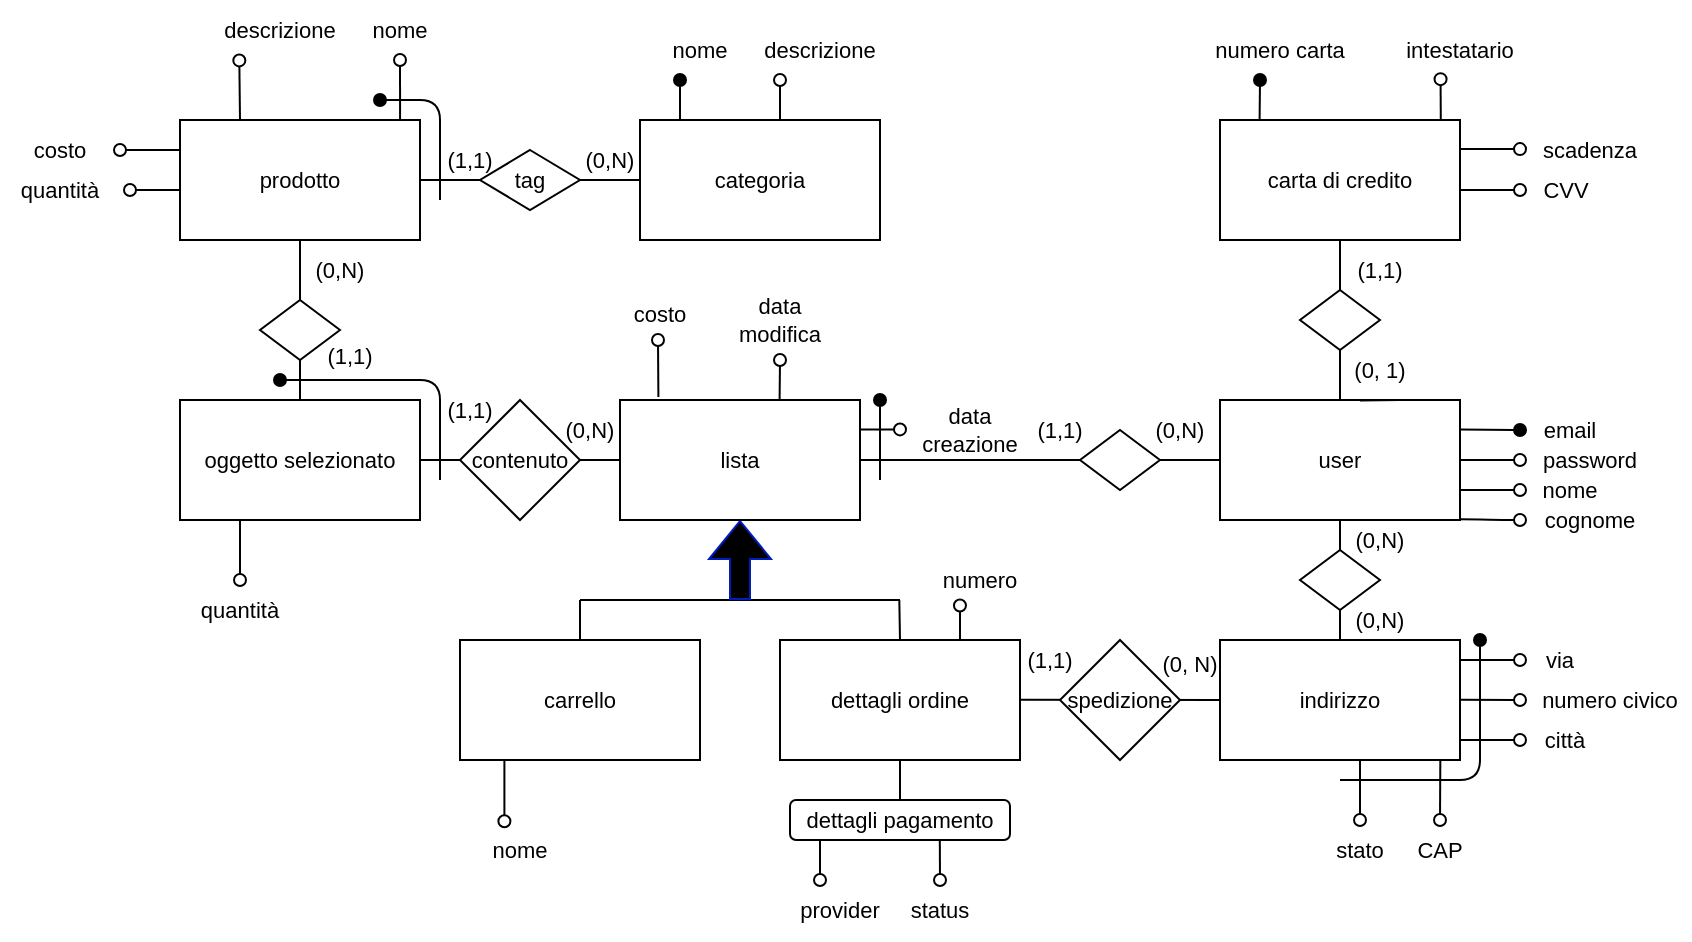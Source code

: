<mxfile version="21.6.8" type="device">
  <diagram name="Page-1" id="zQsiYJT7AfYwqJ-RAqQW">
    <mxGraphModel dx="1488" dy="774" grid="1" gridSize="10" guides="1" tooltips="1" connect="1" arrows="1" fold="1" page="1" pageScale="1" pageWidth="850" pageHeight="1100" math="0" shadow="0">
      <root>
        <mxCell id="0" />
        <mxCell id="1" parent="0" />
        <mxCell id="P7TTwvXeHNKkOv4dfcsk-147" value="" style="edgeStyle=none;orthogonalLoop=1;jettySize=auto;html=1;rounded=1;labelBackgroundColor=default;strokeColor=#000000;fontFamily=Helvetica;fontSize=11;fontColor=default;endArrow=none;endFill=0;fillColor=none;gradientColor=default;shape=connector;entryX=0.5;entryY=0;entryDx=0;entryDy=0;" edge="1" parent="1" target="P7TTwvXeHNKkOv4dfcsk-133">
          <mxGeometry width="80" relative="1" as="geometry">
            <mxPoint x="800" y="400" as="sourcePoint" />
            <mxPoint x="880" y="400" as="targetPoint" />
            <Array as="points" />
          </mxGeometry>
        </mxCell>
        <mxCell id="P7TTwvXeHNKkOv4dfcsk-24" value="categoria" style="whiteSpace=wrap;html=1;fontFamily=Helvetica;fontSize=11;fontColor=default;" vertex="1" parent="1">
          <mxGeometry x="450" y="200" width="120" height="60" as="geometry" />
        </mxCell>
        <mxCell id="P7TTwvXeHNKkOv4dfcsk-25" value="prodotto" style="whiteSpace=wrap;html=1;fontFamily=Helvetica;fontSize=11;fontColor=default;" vertex="1" parent="1">
          <mxGeometry x="220" y="200" width="120" height="60" as="geometry" />
        </mxCell>
        <mxCell id="P7TTwvXeHNKkOv4dfcsk-26" value="dettagli ordine" style="whiteSpace=wrap;html=1;fontFamily=Helvetica;fontSize=11;fontColor=default;" vertex="1" parent="1">
          <mxGeometry x="520" y="460" width="120" height="60" as="geometry" />
        </mxCell>
        <mxCell id="P7TTwvXeHNKkOv4dfcsk-27" value="oggetto selezionato" style="whiteSpace=wrap;html=1;fontFamily=Helvetica;fontSize=11;fontColor=default;" vertex="1" parent="1">
          <mxGeometry x="220" y="340" width="120" height="60" as="geometry" />
        </mxCell>
        <mxCell id="P7TTwvXeHNKkOv4dfcsk-29" value="carrello" style="whiteSpace=wrap;html=1;fontFamily=Helvetica;fontSize=11;fontColor=default;" vertex="1" parent="1">
          <mxGeometry x="360" y="460" width="120" height="60" as="geometry" />
        </mxCell>
        <mxCell id="P7TTwvXeHNKkOv4dfcsk-30" value="" style="edgeStyle=none;orthogonalLoop=1;jettySize=auto;html=1;rounded=0;labelBackgroundColor=default;strokeColor=default;fontFamily=Helvetica;fontSize=11;fontColor=default;endArrow=none;endFill=0;shape=connector;exitX=0.5;exitY=0;exitDx=0;exitDy=0;" edge="1" parent="1" source="P7TTwvXeHNKkOv4dfcsk-29">
          <mxGeometry width="80" relative="1" as="geometry">
            <mxPoint x="410" y="460" as="sourcePoint" />
            <mxPoint x="420" y="440" as="targetPoint" />
            <Array as="points" />
          </mxGeometry>
        </mxCell>
        <mxCell id="P7TTwvXeHNKkOv4dfcsk-31" value="" style="edgeStyle=none;orthogonalLoop=1;jettySize=auto;html=1;rounded=0;labelBackgroundColor=default;strokeColor=default;fontFamily=Helvetica;fontSize=11;fontColor=default;endArrow=none;endFill=0;shape=connector;exitX=0.5;exitY=0;exitDx=0;exitDy=0;" edge="1" parent="1" source="P7TTwvXeHNKkOv4dfcsk-26">
          <mxGeometry width="80" relative="1" as="geometry">
            <mxPoint x="610" y="440" as="sourcePoint" />
            <mxPoint x="579.66" y="440" as="targetPoint" />
            <Array as="points" />
          </mxGeometry>
        </mxCell>
        <mxCell id="P7TTwvXeHNKkOv4dfcsk-32" value="" style="edgeStyle=none;orthogonalLoop=1;jettySize=auto;html=1;rounded=0;labelBackgroundColor=default;strokeColor=default;fontFamily=Helvetica;fontSize=11;fontColor=default;endArrow=none;endFill=0;shape=connector;" edge="1" parent="1">
          <mxGeometry width="80" relative="1" as="geometry">
            <mxPoint x="420" y="440" as="sourcePoint" />
            <mxPoint x="580" y="440" as="targetPoint" />
            <Array as="points" />
          </mxGeometry>
        </mxCell>
        <mxCell id="P7TTwvXeHNKkOv4dfcsk-33" value="" style="shape=flexArrow;endArrow=classic;html=1;rounded=0;labelBackgroundColor=default;fontFamily=Helvetica;fontSize=11;fontColor=default;fillColor=#000000;strokeColor=#001DBC;gradientColor=default;entryX=0.5;entryY=1;entryDx=0;entryDy=0;" edge="1" parent="1" target="P7TTwvXeHNKkOv4dfcsk-34">
          <mxGeometry width="50" height="50" relative="1" as="geometry">
            <mxPoint x="500" y="440" as="sourcePoint" />
            <mxPoint x="500" y="420" as="targetPoint" />
          </mxGeometry>
        </mxCell>
        <mxCell id="P7TTwvXeHNKkOv4dfcsk-34" value="lista" style="whiteSpace=wrap;html=1;fontFamily=Helvetica;fontSize=11;fontColor=default;" vertex="1" parent="1">
          <mxGeometry x="440" y="340" width="120" height="60" as="geometry" />
        </mxCell>
        <mxCell id="P7TTwvXeHNKkOv4dfcsk-38" value="" style="endArrow=none;html=1;rounded=0;labelBackgroundColor=default;strokeColor=#000000;fontFamily=Helvetica;fontSize=11;fontColor=default;fillColor=none;gradientColor=default;exitX=1;exitY=0.5;exitDx=0;exitDy=0;entryX=0;entryY=0.5;entryDx=0;entryDy=0;" edge="1" parent="1" source="P7TTwvXeHNKkOv4dfcsk-27" target="P7TTwvXeHNKkOv4dfcsk-34">
          <mxGeometry width="50" height="50" relative="1" as="geometry">
            <mxPoint x="430" y="380" as="sourcePoint" />
            <mxPoint x="480" y="330" as="targetPoint" />
          </mxGeometry>
        </mxCell>
        <mxCell id="P7TTwvXeHNKkOv4dfcsk-39" value="user" style="whiteSpace=wrap;html=1;fontFamily=Helvetica;fontSize=11;fontColor=default;" vertex="1" parent="1">
          <mxGeometry x="740" y="340" width="120" height="60" as="geometry" />
        </mxCell>
        <mxCell id="P7TTwvXeHNKkOv4dfcsk-40" value="" style="edgeStyle=none;orthogonalLoop=1;jettySize=auto;html=1;rounded=0;labelBackgroundColor=default;strokeColor=#000000;fontFamily=Helvetica;fontSize=11;fontColor=default;endArrow=none;fillColor=none;gradientColor=default;shape=connector;entryX=0;entryY=0.5;entryDx=0;entryDy=0;exitX=1;exitY=0.5;exitDx=0;exitDy=0;" edge="1" parent="1" source="P7TTwvXeHNKkOv4dfcsk-34" target="P7TTwvXeHNKkOv4dfcsk-39">
          <mxGeometry width="80" relative="1" as="geometry">
            <mxPoint x="610" y="310" as="sourcePoint" />
            <mxPoint x="690" y="370" as="targetPoint" />
            <Array as="points" />
          </mxGeometry>
        </mxCell>
        <mxCell id="P7TTwvXeHNKkOv4dfcsk-41" style="edgeStyle=none;shape=connector;rounded=0;orthogonalLoop=1;jettySize=auto;html=1;entryX=0;entryY=0.5;entryDx=0;entryDy=0;labelBackgroundColor=default;strokeColor=#001DBC;fontFamily=Helvetica;fontSize=11;fontColor=default;endArrow=none;fillColor=none;gradientColor=default;" edge="1" parent="1" source="P7TTwvXeHNKkOv4dfcsk-39" target="P7TTwvXeHNKkOv4dfcsk-39">
          <mxGeometry relative="1" as="geometry" />
        </mxCell>
        <mxCell id="P7TTwvXeHNKkOv4dfcsk-42" style="edgeStyle=none;shape=connector;rounded=0;orthogonalLoop=1;jettySize=auto;html=1;exitX=0.75;exitY=0;exitDx=0;exitDy=0;entryX=0.583;entryY=0.004;entryDx=0;entryDy=0;entryPerimeter=0;labelBackgroundColor=default;strokeColor=#000000;fontFamily=Helvetica;fontSize=11;fontColor=default;endArrow=none;fillColor=none;gradientColor=default;" edge="1" parent="1" source="P7TTwvXeHNKkOv4dfcsk-39" target="P7TTwvXeHNKkOv4dfcsk-39">
          <mxGeometry relative="1" as="geometry" />
        </mxCell>
        <mxCell id="P7TTwvXeHNKkOv4dfcsk-47" value="contenuto" style="rhombus;whiteSpace=wrap;html=1;fontFamily=Helvetica;fontSize=11;fontColor=default;" vertex="1" parent="1">
          <mxGeometry x="360" y="340" width="60" height="60" as="geometry" />
        </mxCell>
        <mxCell id="P7TTwvXeHNKkOv4dfcsk-48" value="" style="edgeStyle=none;orthogonalLoop=1;jettySize=auto;html=1;rounded=1;labelBackgroundColor=default;strokeColor=#000000;fontFamily=Helvetica;fontSize=11;fontColor=default;endArrow=oval;fillColor=none;gradientColor=default;shape=connector;endFill=1;" edge="1" parent="1">
          <mxGeometry width="80" relative="1" as="geometry">
            <mxPoint x="860" y="354.79" as="sourcePoint" />
            <mxPoint x="890" y="355" as="targetPoint" />
            <Array as="points" />
          </mxGeometry>
        </mxCell>
        <mxCell id="P7TTwvXeHNKkOv4dfcsk-51" value="nome" style="text;strokeColor=none;align=center;fillColor=none;html=1;verticalAlign=middle;whiteSpace=wrap;rounded=0;fontSize=11;fontFamily=Helvetica;fontColor=default;" vertex="1" parent="1">
          <mxGeometry x="885" y="370" width="60" height="30" as="geometry" />
        </mxCell>
        <mxCell id="P7TTwvXeHNKkOv4dfcsk-52" value="" style="edgeStyle=none;orthogonalLoop=1;jettySize=auto;html=1;rounded=1;labelBackgroundColor=default;strokeColor=#000000;fontFamily=Helvetica;fontSize=11;fontColor=default;endArrow=oval;fillColor=none;gradientColor=default;shape=connector;endFill=0;" edge="1" parent="1">
          <mxGeometry width="80" relative="1" as="geometry">
            <mxPoint x="860" y="370" as="sourcePoint" />
            <mxPoint x="890" y="370" as="targetPoint" />
            <Array as="points" />
          </mxGeometry>
        </mxCell>
        <mxCell id="P7TTwvXeHNKkOv4dfcsk-53" value="cognome&lt;br&gt;" style="text;strokeColor=none;align=center;fillColor=none;html=1;verticalAlign=middle;whiteSpace=wrap;rounded=0;fontSize=11;fontFamily=Helvetica;fontColor=default;" vertex="1" parent="1">
          <mxGeometry x="895" y="385" width="60" height="30" as="geometry" />
        </mxCell>
        <mxCell id="P7TTwvXeHNKkOv4dfcsk-54" value="" style="edgeStyle=none;orthogonalLoop=1;jettySize=auto;html=1;rounded=1;labelBackgroundColor=default;strokeColor=#000000;fontFamily=Helvetica;fontSize=11;fontColor=default;endArrow=oval;endFill=0;fillColor=none;gradientColor=default;shape=connector;" edge="1" parent="1">
          <mxGeometry width="80" relative="1" as="geometry">
            <mxPoint x="860" y="385" as="sourcePoint" />
            <mxPoint x="890" y="385" as="targetPoint" />
            <Array as="points" />
          </mxGeometry>
        </mxCell>
        <mxCell id="P7TTwvXeHNKkOv4dfcsk-55" value="email" style="text;strokeColor=none;align=center;fillColor=none;html=1;verticalAlign=middle;whiteSpace=wrap;rounded=0;fontSize=11;fontFamily=Helvetica;fontColor=default;" vertex="1" parent="1">
          <mxGeometry x="885" y="340" width="60" height="30" as="geometry" />
        </mxCell>
        <mxCell id="P7TTwvXeHNKkOv4dfcsk-56" value="" style="edgeStyle=none;orthogonalLoop=1;jettySize=auto;html=1;rounded=1;labelBackgroundColor=default;strokeColor=#000000;fontFamily=Helvetica;fontSize=11;fontColor=default;endArrow=oval;endFill=0;fillColor=none;gradientColor=default;shape=connector;" edge="1" parent="1">
          <mxGeometry width="80" relative="1" as="geometry">
            <mxPoint x="860" y="399.57" as="sourcePoint" />
            <mxPoint x="890" y="400" as="targetPoint" />
            <Array as="points">
              <mxPoint x="880" y="400" />
            </Array>
          </mxGeometry>
        </mxCell>
        <mxCell id="P7TTwvXeHNKkOv4dfcsk-57" value="password" style="text;strokeColor=none;align=center;fillColor=none;html=1;verticalAlign=middle;whiteSpace=wrap;rounded=0;fontSize=11;fontFamily=Helvetica;fontColor=default;" vertex="1" parent="1">
          <mxGeometry x="895" y="355" width="60" height="30" as="geometry" />
        </mxCell>
        <mxCell id="P7TTwvXeHNKkOv4dfcsk-64" value="via" style="text;strokeColor=none;align=center;fillColor=none;html=1;verticalAlign=middle;whiteSpace=wrap;rounded=0;fontSize=11;fontFamily=Helvetica;fontColor=default;" vertex="1" parent="1">
          <mxGeometry x="895" y="460" width="30" height="20" as="geometry" />
        </mxCell>
        <mxCell id="P7TTwvXeHNKkOv4dfcsk-66" value="numero civico" style="text;strokeColor=none;align=center;fillColor=none;html=1;verticalAlign=middle;whiteSpace=wrap;rounded=0;fontSize=11;fontFamily=Helvetica;fontColor=default;" vertex="1" parent="1">
          <mxGeometry x="895" y="480" width="80" height="20" as="geometry" />
        </mxCell>
        <mxCell id="P7TTwvXeHNKkOv4dfcsk-71" value="CAP" style="text;strokeColor=none;align=center;fillColor=none;html=1;verticalAlign=middle;whiteSpace=wrap;rounded=0;fontSize=11;fontFamily=Helvetica;fontColor=default;" vertex="1" parent="1">
          <mxGeometry x="830" y="550" width="40" height="30" as="geometry" />
        </mxCell>
        <mxCell id="P7TTwvXeHNKkOv4dfcsk-72" value="" style="edgeStyle=none;orthogonalLoop=1;jettySize=auto;html=1;rounded=1;labelBackgroundColor=default;strokeColor=#000000;fontFamily=Helvetica;fontSize=11;fontColor=default;endArrow=oval;endFill=0;fillColor=none;gradientColor=default;shape=connector;exitX=0.25;exitY=1;exitDx=0;exitDy=0;" edge="1" parent="1">
          <mxGeometry width="80" relative="1" as="geometry">
            <mxPoint x="810" y="495" as="sourcePoint" />
            <mxPoint x="810" y="550" as="targetPoint" />
            <Array as="points" />
          </mxGeometry>
        </mxCell>
        <mxCell id="P7TTwvXeHNKkOv4dfcsk-73" value="stato" style="text;strokeColor=none;align=center;fillColor=none;html=1;verticalAlign=middle;whiteSpace=wrap;rounded=0;fontSize=11;fontFamily=Helvetica;fontColor=default;" vertex="1" parent="1">
          <mxGeometry x="780" y="550" width="60" height="30" as="geometry" />
        </mxCell>
        <mxCell id="P7TTwvXeHNKkOv4dfcsk-75" value="città" style="text;strokeColor=none;align=center;fillColor=none;html=1;verticalAlign=middle;whiteSpace=wrap;rounded=0;fontSize=11;fontFamily=Helvetica;fontColor=default;" vertex="1" parent="1">
          <mxGeometry x="900" y="500" width="25" height="20" as="geometry" />
        </mxCell>
        <mxCell id="P7TTwvXeHNKkOv4dfcsk-76" style="edgeStyle=none;shape=connector;rounded=1;orthogonalLoop=1;jettySize=auto;html=1;exitX=1;exitY=0.5;exitDx=0;exitDy=0;labelBackgroundColor=default;strokeColor=#000000;fontFamily=Helvetica;fontSize=11;fontColor=default;endArrow=oval;endFill=0;fillColor=none;gradientColor=default;" edge="1" parent="1">
          <mxGeometry relative="1" as="geometry">
            <mxPoint x="885" y="417.5" as="sourcePoint" />
            <mxPoint x="885" y="417.5" as="targetPoint" />
          </mxGeometry>
        </mxCell>
        <mxCell id="P7TTwvXeHNKkOv4dfcsk-78" value="" style="edgeStyle=none;orthogonalLoop=1;jettySize=auto;html=1;rounded=1;labelBackgroundColor=default;strokeColor=#000000;fontFamily=Helvetica;fontSize=11;fontColor=default;endArrow=none;endFill=0;fillColor=none;gradientColor=default;shape=connector;exitX=0.5;exitY=0;exitDx=0;exitDy=0;entryX=0.5;entryY=1;entryDx=0;entryDy=0;" edge="1" parent="1" source="P7TTwvXeHNKkOv4dfcsk-132" target="P7TTwvXeHNKkOv4dfcsk-130">
          <mxGeometry width="80" relative="1" as="geometry">
            <mxPoint x="920" y="280" as="sourcePoint" />
            <mxPoint x="800" y="300" as="targetPoint" />
            <Array as="points" />
          </mxGeometry>
        </mxCell>
        <mxCell id="P7TTwvXeHNKkOv4dfcsk-90" value="&lt;br&gt;costo" style="text;strokeColor=none;align=center;fillColor=none;html=1;verticalAlign=middle;whiteSpace=wrap;rounded=0;fontSize=11;fontFamily=Helvetica;fontColor=default;" vertex="1" parent="1">
          <mxGeometry x="430" y="275" width="60" height="30" as="geometry" />
        </mxCell>
        <mxCell id="P7TTwvXeHNKkOv4dfcsk-91" value="data creazione" style="text;strokeColor=none;align=center;fillColor=none;html=1;verticalAlign=middle;whiteSpace=wrap;rounded=0;fontSize=11;fontFamily=Helvetica;fontColor=default;" vertex="1" parent="1">
          <mxGeometry x="580" y="340" width="70" height="30" as="geometry" />
        </mxCell>
        <mxCell id="P7TTwvXeHNKkOv4dfcsk-92" value="data modifica" style="text;strokeColor=none;align=center;fillColor=none;html=1;verticalAlign=middle;whiteSpace=wrap;rounded=0;fontSize=11;fontFamily=Helvetica;fontColor=default;" vertex="1" parent="1">
          <mxGeometry x="490" y="285" width="60" height="30" as="geometry" />
        </mxCell>
        <mxCell id="P7TTwvXeHNKkOv4dfcsk-93" value="" style="edgeStyle=none;orthogonalLoop=1;jettySize=auto;html=1;rounded=1;labelBackgroundColor=default;strokeColor=#000000;fontFamily=Helvetica;fontSize=11;fontColor=default;endArrow=oval;endFill=0;fillColor=none;gradientColor=default;shape=connector;exitX=0.16;exitY=-0.025;exitDx=0;exitDy=0;exitPerimeter=0;" edge="1" parent="1" source="P7TTwvXeHNKkOv4dfcsk-34">
          <mxGeometry width="80" relative="1" as="geometry">
            <mxPoint x="460" y="320" as="sourcePoint" />
            <mxPoint x="459" y="310" as="targetPoint" />
            <Array as="points" />
          </mxGeometry>
        </mxCell>
        <mxCell id="P7TTwvXeHNKkOv4dfcsk-94" value="" style="edgeStyle=none;orthogonalLoop=1;jettySize=auto;html=1;rounded=1;labelBackgroundColor=default;strokeColor=#000000;fontFamily=Helvetica;fontSize=11;fontColor=default;endArrow=oval;endFill=0;fillColor=none;gradientColor=default;shape=connector;exitX=0.665;exitY=-0.007;exitDx=0;exitDy=0;exitPerimeter=0;" edge="1" parent="1" source="P7TTwvXeHNKkOv4dfcsk-34">
          <mxGeometry width="80" relative="1" as="geometry">
            <mxPoint x="520" y="320" as="sourcePoint" />
            <mxPoint x="520" y="320" as="targetPoint" />
            <Array as="points" />
          </mxGeometry>
        </mxCell>
        <mxCell id="P7TTwvXeHNKkOv4dfcsk-95" value="" style="edgeStyle=none;orthogonalLoop=1;jettySize=auto;html=1;rounded=1;labelBackgroundColor=default;strokeColor=#000000;fontFamily=Helvetica;fontSize=11;fontColor=default;endArrow=oval;endFill=0;fillColor=none;gradientColor=default;shape=connector;" edge="1" parent="1">
          <mxGeometry width="80" relative="1" as="geometry">
            <mxPoint x="560" y="354.71" as="sourcePoint" />
            <mxPoint x="580" y="354.71" as="targetPoint" />
            <Array as="points" />
          </mxGeometry>
        </mxCell>
        <mxCell id="P7TTwvXeHNKkOv4dfcsk-96" value="nome" style="text;strokeColor=none;align=center;fillColor=none;html=1;verticalAlign=middle;whiteSpace=wrap;rounded=0;fontSize=11;fontFamily=Helvetica;fontColor=default;" vertex="1" parent="1">
          <mxGeometry x="360" y="550" width="60" height="30" as="geometry" />
        </mxCell>
        <mxCell id="P7TTwvXeHNKkOv4dfcsk-97" value="" style="edgeStyle=none;orthogonalLoop=1;jettySize=auto;html=1;rounded=1;labelBackgroundColor=default;strokeColor=#000000;fontFamily=Helvetica;fontSize=11;fontColor=default;endArrow=oval;endFill=0;fillColor=none;gradientColor=default;shape=connector;exitX=0.185;exitY=1.001;exitDx=0;exitDy=0;exitPerimeter=0;entryX=0.37;entryY=0.02;entryDx=0;entryDy=0;entryPerimeter=0;" edge="1" parent="1" source="P7TTwvXeHNKkOv4dfcsk-29" target="P7TTwvXeHNKkOv4dfcsk-96">
          <mxGeometry width="80" relative="1" as="geometry">
            <mxPoint x="400" y="530" as="sourcePoint" />
            <mxPoint x="480" y="530" as="targetPoint" />
            <Array as="points" />
          </mxGeometry>
        </mxCell>
        <mxCell id="P7TTwvXeHNKkOv4dfcsk-98" value="dettagli pagamento" style="whiteSpace=wrap;html=1;fontFamily=Helvetica;fontSize=11;fontColor=default;rounded=1;" vertex="1" parent="1">
          <mxGeometry x="525" y="540" width="110" height="20" as="geometry" />
        </mxCell>
        <mxCell id="P7TTwvXeHNKkOv4dfcsk-99" value="" style="edgeStyle=none;orthogonalLoop=1;jettySize=auto;html=1;rounded=1;labelBackgroundColor=default;strokeColor=#000000;fontFamily=Helvetica;fontSize=11;fontColor=default;endArrow=none;endFill=0;fillColor=none;gradientColor=default;shape=connector;exitX=0.5;exitY=1;exitDx=0;exitDy=0;entryX=0.5;entryY=0;entryDx=0;entryDy=0;" edge="1" parent="1" source="P7TTwvXeHNKkOv4dfcsk-26" target="P7TTwvXeHNKkOv4dfcsk-98">
          <mxGeometry width="80" relative="1" as="geometry">
            <mxPoint x="580" y="530" as="sourcePoint" />
            <mxPoint x="660" y="530" as="targetPoint" />
            <Array as="points" />
          </mxGeometry>
        </mxCell>
        <mxCell id="P7TTwvXeHNKkOv4dfcsk-100" value="provider" style="text;strokeColor=none;align=center;fillColor=none;html=1;verticalAlign=middle;whiteSpace=wrap;rounded=0;fontSize=11;fontFamily=Helvetica;fontColor=default;" vertex="1" parent="1">
          <mxGeometry x="520" y="580" width="60" height="30" as="geometry" />
        </mxCell>
        <mxCell id="P7TTwvXeHNKkOv4dfcsk-101" value="status" style="text;strokeColor=none;align=center;fillColor=none;html=1;verticalAlign=middle;whiteSpace=wrap;rounded=0;fontSize=11;fontFamily=Helvetica;fontColor=default;" vertex="1" parent="1">
          <mxGeometry x="570" y="580" width="60" height="30" as="geometry" />
        </mxCell>
        <mxCell id="P7TTwvXeHNKkOv4dfcsk-103" value="" style="edgeStyle=none;orthogonalLoop=1;jettySize=auto;html=1;rounded=1;labelBackgroundColor=default;strokeColor=#000000;fontFamily=Helvetica;fontSize=11;fontColor=default;endArrow=oval;endFill=0;fillColor=none;gradientColor=default;shape=connector;" edge="1" parent="1">
          <mxGeometry width="80" relative="1" as="geometry">
            <mxPoint x="540" y="560" as="sourcePoint" />
            <mxPoint x="540" y="580" as="targetPoint" />
            <Array as="points" />
          </mxGeometry>
        </mxCell>
        <mxCell id="P7TTwvXeHNKkOv4dfcsk-104" value="" style="edgeStyle=none;orthogonalLoop=1;jettySize=auto;html=1;rounded=1;labelBackgroundColor=default;strokeColor=#000000;fontFamily=Helvetica;fontSize=11;fontColor=default;endArrow=oval;endFill=0;fillColor=none;gradientColor=default;shape=connector;exitX=0.681;exitY=1.003;exitDx=0;exitDy=0;exitPerimeter=0;entryX=0.5;entryY=0;entryDx=0;entryDy=0;" edge="1" parent="1" source="P7TTwvXeHNKkOv4dfcsk-98" target="P7TTwvXeHNKkOv4dfcsk-101">
          <mxGeometry width="80" relative="1" as="geometry">
            <mxPoint x="590" y="570" as="sourcePoint" />
            <mxPoint x="670" y="570" as="targetPoint" />
            <Array as="points" />
          </mxGeometry>
        </mxCell>
        <mxCell id="P7TTwvXeHNKkOv4dfcsk-105" value="quantità" style="text;strokeColor=none;align=center;fillColor=none;html=1;verticalAlign=middle;whiteSpace=wrap;rounded=0;fontSize=11;fontFamily=Helvetica;fontColor=default;" vertex="1" parent="1">
          <mxGeometry x="220" y="430" width="60" height="30" as="geometry" />
        </mxCell>
        <mxCell id="P7TTwvXeHNKkOv4dfcsk-106" value="" style="edgeStyle=none;orthogonalLoop=1;jettySize=auto;html=1;rounded=1;labelBackgroundColor=default;strokeColor=#000000;fontFamily=Helvetica;fontSize=11;fontColor=default;endArrow=oval;endFill=0;fillColor=none;gradientColor=default;shape=connector;exitX=0.25;exitY=1;exitDx=0;exitDy=0;entryX=0.5;entryY=0;entryDx=0;entryDy=0;" edge="1" parent="1" source="P7TTwvXeHNKkOv4dfcsk-27" target="P7TTwvXeHNKkOv4dfcsk-105">
          <mxGeometry width="80" relative="1" as="geometry">
            <mxPoint x="250" y="410" as="sourcePoint" />
            <mxPoint x="330" y="410" as="targetPoint" />
            <Array as="points" />
          </mxGeometry>
        </mxCell>
        <mxCell id="P7TTwvXeHNKkOv4dfcsk-107" value="" style="edgeStyle=none;orthogonalLoop=1;jettySize=auto;html=1;rounded=1;labelBackgroundColor=default;strokeColor=#000000;fontFamily=Helvetica;fontSize=11;fontColor=default;endArrow=none;endFill=0;fillColor=none;gradientColor=default;shape=connector;exitX=0.5;exitY=0;exitDx=0;exitDy=0;entryX=0.5;entryY=1;entryDx=0;entryDy=0;" edge="1" parent="1" source="P7TTwvXeHNKkOv4dfcsk-27" target="P7TTwvXeHNKkOv4dfcsk-25">
          <mxGeometry width="80" relative="1" as="geometry">
            <mxPoint x="270" y="320" as="sourcePoint" />
            <mxPoint x="350" y="320" as="targetPoint" />
            <Array as="points" />
          </mxGeometry>
        </mxCell>
        <mxCell id="P7TTwvXeHNKkOv4dfcsk-108" value="" style="rhombus;whiteSpace=wrap;html=1;fontFamily=Helvetica;fontSize=11;fontColor=default;" vertex="1" parent="1">
          <mxGeometry x="260" y="290" width="40" height="30" as="geometry" />
        </mxCell>
        <mxCell id="P7TTwvXeHNKkOv4dfcsk-109" value="nome" style="text;strokeColor=none;align=center;fillColor=none;html=1;verticalAlign=middle;whiteSpace=wrap;rounded=0;fontSize=11;fontFamily=Helvetica;fontColor=default;" vertex="1" parent="1">
          <mxGeometry x="310" y="140" width="40" height="30" as="geometry" />
        </mxCell>
        <mxCell id="P7TTwvXeHNKkOv4dfcsk-110" value="descrizione" style="text;strokeColor=none;align=center;fillColor=none;html=1;verticalAlign=middle;whiteSpace=wrap;rounded=0;fontSize=11;fontFamily=Helvetica;fontColor=default;" vertex="1" parent="1">
          <mxGeometry x="240" y="140" width="60" height="30" as="geometry" />
        </mxCell>
        <mxCell id="P7TTwvXeHNKkOv4dfcsk-111" value="costo" style="text;strokeColor=none;align=center;fillColor=none;html=1;verticalAlign=middle;whiteSpace=wrap;rounded=0;fontSize=11;fontFamily=Helvetica;fontColor=default;" vertex="1" parent="1">
          <mxGeometry x="130" y="200" width="60" height="30" as="geometry" />
        </mxCell>
        <mxCell id="P7TTwvXeHNKkOv4dfcsk-112" value="quantità" style="text;strokeColor=none;align=center;fillColor=none;html=1;verticalAlign=middle;whiteSpace=wrap;rounded=0;fontSize=11;fontFamily=Helvetica;fontColor=default;" vertex="1" parent="1">
          <mxGeometry x="130" y="220" width="60" height="30" as="geometry" />
        </mxCell>
        <mxCell id="P7TTwvXeHNKkOv4dfcsk-113" value="" style="edgeStyle=none;orthogonalLoop=1;jettySize=auto;html=1;rounded=1;labelBackgroundColor=default;strokeColor=#000000;fontFamily=Helvetica;fontSize=11;fontColor=default;endArrow=oval;endFill=0;fillColor=none;gradientColor=default;shape=connector;exitX=0.917;exitY=-0.003;exitDx=0;exitDy=0;exitPerimeter=0;entryX=0.5;entryY=1;entryDx=0;entryDy=0;" edge="1" parent="1" source="P7TTwvXeHNKkOv4dfcsk-25" target="P7TTwvXeHNKkOv4dfcsk-109">
          <mxGeometry width="80" relative="1" as="geometry">
            <mxPoint x="240" y="190" as="sourcePoint" />
            <mxPoint x="320" y="190" as="targetPoint" />
            <Array as="points" />
          </mxGeometry>
        </mxCell>
        <mxCell id="P7TTwvXeHNKkOv4dfcsk-114" value="" style="edgeStyle=none;orthogonalLoop=1;jettySize=auto;html=1;rounded=1;labelBackgroundColor=default;strokeColor=#000000;fontFamily=Helvetica;fontSize=11;fontColor=default;endArrow=oval;endFill=0;fillColor=none;gradientColor=default;shape=connector;exitX=0.25;exitY=0;exitDx=0;exitDy=0;entryX=0.161;entryY=1.007;entryDx=0;entryDy=0;entryPerimeter=0;" edge="1" parent="1" source="P7TTwvXeHNKkOv4dfcsk-25" target="P7TTwvXeHNKkOv4dfcsk-110">
          <mxGeometry width="80" relative="1" as="geometry">
            <mxPoint x="280" y="170" as="sourcePoint" />
            <mxPoint x="360" y="170" as="targetPoint" />
            <Array as="points" />
          </mxGeometry>
        </mxCell>
        <mxCell id="P7TTwvXeHNKkOv4dfcsk-115" value="" style="edgeStyle=none;orthogonalLoop=1;jettySize=auto;html=1;rounded=1;labelBackgroundColor=default;strokeColor=#000000;fontFamily=Helvetica;fontSize=11;fontColor=default;endArrow=oval;endFill=0;fillColor=none;gradientColor=default;shape=connector;exitX=0;exitY=0.75;exitDx=0;exitDy=0;entryX=1;entryY=0.5;entryDx=0;entryDy=0;" edge="1" parent="1">
          <mxGeometry width="80" relative="1" as="geometry">
            <mxPoint x="220" y="235" as="sourcePoint" />
            <mxPoint x="195" y="235" as="targetPoint" />
            <Array as="points" />
          </mxGeometry>
        </mxCell>
        <mxCell id="P7TTwvXeHNKkOv4dfcsk-116" value="" style="edgeStyle=none;orthogonalLoop=1;jettySize=auto;html=1;rounded=1;labelBackgroundColor=default;strokeColor=#000000;fontFamily=Helvetica;fontSize=11;fontColor=default;endArrow=oval;endFill=0;fillColor=none;gradientColor=default;shape=connector;entryX=1;entryY=0.5;entryDx=0;entryDy=0;exitX=0;exitY=0.25;exitDx=0;exitDy=0;" edge="1" parent="1" source="P7TTwvXeHNKkOv4dfcsk-25" target="P7TTwvXeHNKkOv4dfcsk-111">
          <mxGeometry width="80" relative="1" as="geometry">
            <mxPoint x="110" y="104.84" as="sourcePoint" />
            <mxPoint x="140" y="104.96" as="targetPoint" />
            <Array as="points" />
          </mxGeometry>
        </mxCell>
        <mxCell id="P7TTwvXeHNKkOv4dfcsk-117" value="nome" style="text;strokeColor=none;align=center;fillColor=none;html=1;verticalAlign=middle;whiteSpace=wrap;rounded=0;fontSize=11;fontFamily=Helvetica;fontColor=default;" vertex="1" parent="1">
          <mxGeometry x="450" y="150" width="60" height="30" as="geometry" />
        </mxCell>
        <mxCell id="P7TTwvXeHNKkOv4dfcsk-118" value="descrizione" style="text;strokeColor=none;align=center;fillColor=none;html=1;verticalAlign=middle;whiteSpace=wrap;rounded=0;fontSize=11;fontFamily=Helvetica;fontColor=default;" vertex="1" parent="1">
          <mxGeometry x="510" y="150" width="60" height="30" as="geometry" />
        </mxCell>
        <mxCell id="P7TTwvXeHNKkOv4dfcsk-119" value="" style="edgeStyle=none;orthogonalLoop=1;jettySize=auto;html=1;rounded=1;labelBackgroundColor=default;strokeColor=#000000;fontFamily=Helvetica;fontSize=11;fontColor=default;endArrow=oval;endFill=1;fillColor=none;gradientColor=default;shape=connector;" edge="1" parent="1">
          <mxGeometry width="80" relative="1" as="geometry">
            <mxPoint x="470" y="200" as="sourcePoint" />
            <mxPoint x="470" y="180" as="targetPoint" />
            <Array as="points" />
          </mxGeometry>
        </mxCell>
        <mxCell id="P7TTwvXeHNKkOv4dfcsk-120" value="" style="edgeStyle=none;orthogonalLoop=1;jettySize=auto;html=1;rounded=1;labelBackgroundColor=default;strokeColor=#000000;fontFamily=Helvetica;fontSize=11;fontColor=default;endArrow=oval;endFill=0;fillColor=none;gradientColor=default;shape=connector;" edge="1" parent="1">
          <mxGeometry width="80" relative="1" as="geometry">
            <mxPoint x="520" y="200" as="sourcePoint" />
            <mxPoint x="520" y="180" as="targetPoint" />
            <Array as="points" />
          </mxGeometry>
        </mxCell>
        <mxCell id="P7TTwvXeHNKkOv4dfcsk-123" value="" style="edgeStyle=none;orthogonalLoop=1;jettySize=auto;html=1;rounded=1;labelBackgroundColor=default;strokeColor=#000000;fontFamily=Helvetica;fontSize=11;fontColor=default;endArrow=none;endFill=0;fillColor=none;gradientColor=default;shape=connector;exitX=0;exitY=0.5;exitDx=0;exitDy=0;" edge="1" parent="1" source="P7TTwvXeHNKkOv4dfcsk-122">
          <mxGeometry width="80" relative="1" as="geometry">
            <mxPoint x="150" y="220" as="sourcePoint" />
            <mxPoint x="340" y="230" as="targetPoint" />
            <Array as="points" />
          </mxGeometry>
        </mxCell>
        <mxCell id="P7TTwvXeHNKkOv4dfcsk-126" value="" style="edgeStyle=none;orthogonalLoop=1;jettySize=auto;html=1;rounded=1;labelBackgroundColor=default;strokeColor=#000000;fontFamily=Helvetica;fontSize=11;fontColor=default;endArrow=oval;endFill=1;fillColor=none;gradientColor=default;shape=connector;" edge="1" parent="1">
          <mxGeometry width="80" relative="1" as="geometry">
            <mxPoint x="570" y="380" as="sourcePoint" />
            <mxPoint x="570" y="340" as="targetPoint" />
            <Array as="points" />
          </mxGeometry>
        </mxCell>
        <mxCell id="P7TTwvXeHNKkOv4dfcsk-128" value="" style="edgeStyle=none;orthogonalLoop=1;jettySize=auto;html=1;rounded=1;labelBackgroundColor=default;strokeColor=#000000;fontFamily=Helvetica;fontSize=11;fontColor=default;endArrow=none;endFill=0;fillColor=none;gradientColor=default;shape=connector;startArrow=oval;startFill=1;" edge="1" parent="1">
          <mxGeometry width="80" relative="1" as="geometry">
            <mxPoint x="270" y="330" as="sourcePoint" />
            <mxPoint x="350" y="380" as="targetPoint" />
            <Array as="points">
              <mxPoint x="350" y="330" />
            </Array>
          </mxGeometry>
        </mxCell>
        <mxCell id="P7TTwvXeHNKkOv4dfcsk-129" value="" style="edgeStyle=none;orthogonalLoop=1;jettySize=auto;html=1;rounded=1;labelBackgroundColor=default;strokeColor=#000000;fontFamily=Helvetica;fontSize=11;fontColor=default;endArrow=oval;endFill=1;fillColor=none;gradientColor=default;shape=connector;" edge="1" parent="1">
          <mxGeometry width="80" relative="1" as="geometry">
            <mxPoint x="350" y="240" as="sourcePoint" />
            <mxPoint x="320" y="190" as="targetPoint" />
            <Array as="points">
              <mxPoint x="350" y="190" />
            </Array>
          </mxGeometry>
        </mxCell>
        <mxCell id="P7TTwvXeHNKkOv4dfcsk-130" value="carta di credito" style="whiteSpace=wrap;html=1;fontFamily=Helvetica;fontSize=11;fontColor=default;" vertex="1" parent="1">
          <mxGeometry x="740" y="200" width="120" height="60" as="geometry" />
        </mxCell>
        <mxCell id="P7TTwvXeHNKkOv4dfcsk-133" value="indirizzo" style="whiteSpace=wrap;html=1;fontFamily=Helvetica;fontSize=11;fontColor=default;" vertex="1" parent="1">
          <mxGeometry x="740" y="460" width="120" height="60" as="geometry" />
        </mxCell>
        <mxCell id="P7TTwvXeHNKkOv4dfcsk-137" value="" style="edgeStyle=none;orthogonalLoop=1;jettySize=auto;html=1;rounded=1;labelBackgroundColor=default;strokeColor=#000000;fontFamily=Helvetica;fontSize=11;fontColor=default;endArrow=none;endFill=0;fillColor=none;gradientColor=default;shape=connector;entryX=0;entryY=0.5;entryDx=0;entryDy=0;" edge="1" parent="1" target="P7TTwvXeHNKkOv4dfcsk-133">
          <mxGeometry width="80" relative="1" as="geometry">
            <mxPoint x="640" y="489.91" as="sourcePoint" />
            <mxPoint x="700" y="490" as="targetPoint" />
            <Array as="points" />
          </mxGeometry>
        </mxCell>
        <mxCell id="P7TTwvXeHNKkOv4dfcsk-138" value="spedizione" style="rhombus;whiteSpace=wrap;html=1;fontFamily=Helvetica;fontSize=11;fontColor=default;" vertex="1" parent="1">
          <mxGeometry x="660" y="460" width="60" height="60" as="geometry" />
        </mxCell>
        <mxCell id="P7TTwvXeHNKkOv4dfcsk-139" value="" style="edgeStyle=none;orthogonalLoop=1;jettySize=auto;html=1;rounded=1;labelBackgroundColor=default;strokeColor=#000000;fontFamily=Helvetica;fontSize=11;fontColor=default;endArrow=oval;endFill=0;fillColor=none;gradientColor=default;shape=connector;exitX=0.918;exitY=1.001;exitDx=0;exitDy=0;exitPerimeter=0;entryX=0.5;entryY=0;entryDx=0;entryDy=0;" edge="1" parent="1" source="P7TTwvXeHNKkOv4dfcsk-133" target="P7TTwvXeHNKkOv4dfcsk-71">
          <mxGeometry width="80" relative="1" as="geometry">
            <mxPoint x="870" y="530" as="sourcePoint" />
            <mxPoint x="950" y="530" as="targetPoint" />
            <Array as="points" />
          </mxGeometry>
        </mxCell>
        <mxCell id="P7TTwvXeHNKkOv4dfcsk-140" value="" style="edgeStyle=none;orthogonalLoop=1;jettySize=auto;html=1;rounded=1;labelBackgroundColor=default;strokeColor=#000000;fontFamily=Helvetica;fontSize=11;fontColor=default;endArrow=oval;endFill=0;fillColor=none;gradientColor=default;shape=connector;" edge="1" parent="1">
          <mxGeometry width="80" relative="1" as="geometry">
            <mxPoint x="860" y="470" as="sourcePoint" />
            <mxPoint x="890" y="470" as="targetPoint" />
            <Array as="points" />
          </mxGeometry>
        </mxCell>
        <mxCell id="P7TTwvXeHNKkOv4dfcsk-141" value="" style="edgeStyle=none;orthogonalLoop=1;jettySize=auto;html=1;rounded=1;labelBackgroundColor=default;strokeColor=#000000;fontFamily=Helvetica;fontSize=11;fontColor=default;endArrow=oval;endFill=0;fillColor=none;gradientColor=default;shape=connector;" edge="1" parent="1">
          <mxGeometry width="80" relative="1" as="geometry">
            <mxPoint x="860" y="489.85" as="sourcePoint" />
            <mxPoint x="890" y="490" as="targetPoint" />
            <Array as="points" />
          </mxGeometry>
        </mxCell>
        <mxCell id="P7TTwvXeHNKkOv4dfcsk-142" value="" style="edgeStyle=none;orthogonalLoop=1;jettySize=auto;html=1;rounded=1;labelBackgroundColor=default;strokeColor=#000000;fontFamily=Helvetica;fontSize=11;fontColor=default;endArrow=oval;endFill=0;fillColor=none;gradientColor=default;shape=connector;exitX=1.002;exitY=0.833;exitDx=0;exitDy=0;exitPerimeter=0;" edge="1" parent="1" source="P7TTwvXeHNKkOv4dfcsk-133">
          <mxGeometry width="80" relative="1" as="geometry">
            <mxPoint x="860" y="514.88" as="sourcePoint" />
            <mxPoint x="890" y="510" as="targetPoint" />
            <Array as="points" />
          </mxGeometry>
        </mxCell>
        <mxCell id="P7TTwvXeHNKkOv4dfcsk-135" value="" style="rhombus;whiteSpace=wrap;html=1;fontFamily=Helvetica;fontSize=11;fontColor=default;" vertex="1" parent="1">
          <mxGeometry x="780" y="415" width="40" height="30" as="geometry" />
        </mxCell>
        <mxCell id="P7TTwvXeHNKkOv4dfcsk-150" value="" style="edgeStyle=none;orthogonalLoop=1;jettySize=auto;html=1;rounded=1;labelBackgroundColor=default;strokeColor=#000000;fontFamily=Helvetica;fontSize=11;fontColor=default;endArrow=none;endFill=0;fillColor=none;gradientColor=default;shape=connector;exitX=0.5;exitY=0;exitDx=0;exitDy=0;entryX=0.5;entryY=1;entryDx=0;entryDy=0;" edge="1" parent="1" source="P7TTwvXeHNKkOv4dfcsk-39" target="P7TTwvXeHNKkOv4dfcsk-132">
          <mxGeometry width="80" relative="1" as="geometry">
            <mxPoint x="800" y="340" as="sourcePoint" />
            <mxPoint x="800" y="260" as="targetPoint" />
            <Array as="points" />
          </mxGeometry>
        </mxCell>
        <mxCell id="P7TTwvXeHNKkOv4dfcsk-132" value="" style="rhombus;whiteSpace=wrap;html=1;fontFamily=Helvetica;fontSize=11;fontColor=default;" vertex="1" parent="1">
          <mxGeometry x="780" y="285" width="40" height="30" as="geometry" />
        </mxCell>
        <mxCell id="P7TTwvXeHNKkOv4dfcsk-151" value="" style="rhombus;whiteSpace=wrap;html=1;fontFamily=Helvetica;fontSize=11;fontColor=default;" vertex="1" parent="1">
          <mxGeometry x="670" y="355" width="40" height="30" as="geometry" />
        </mxCell>
        <mxCell id="P7TTwvXeHNKkOv4dfcsk-152" value="" style="edgeStyle=none;orthogonalLoop=1;jettySize=auto;html=1;rounded=1;labelBackgroundColor=default;strokeColor=#000000;fontFamily=Helvetica;fontSize=11;fontColor=default;endArrow=oval;endFill=1;fillColor=none;gradientColor=default;shape=connector;" edge="1" parent="1">
          <mxGeometry width="80" relative="1" as="geometry">
            <mxPoint x="800" y="530" as="sourcePoint" />
            <mxPoint x="870" y="460" as="targetPoint" />
            <Array as="points">
              <mxPoint x="870" y="530" />
            </Array>
          </mxGeometry>
        </mxCell>
        <mxCell id="P7TTwvXeHNKkOv4dfcsk-154" value="numero" style="text;strokeColor=none;align=center;fillColor=none;html=1;verticalAlign=middle;whiteSpace=wrap;rounded=0;fontSize=11;fontFamily=Helvetica;fontColor=default;" vertex="1" parent="1">
          <mxGeometry x="590" y="415" width="60" height="30" as="geometry" />
        </mxCell>
        <mxCell id="P7TTwvXeHNKkOv4dfcsk-155" value="" style="edgeStyle=none;orthogonalLoop=1;jettySize=auto;html=1;rounded=1;labelBackgroundColor=default;strokeColor=#000000;fontFamily=Helvetica;fontSize=11;fontColor=default;endArrow=oval;endFill=0;fillColor=none;gradientColor=default;shape=connector;exitX=0.75;exitY=0;exitDx=0;exitDy=0;entryX=0.333;entryY=0.924;entryDx=0;entryDy=0;entryPerimeter=0;" edge="1" parent="1" source="P7TTwvXeHNKkOv4dfcsk-26" target="P7TTwvXeHNKkOv4dfcsk-154">
          <mxGeometry width="80" relative="1" as="geometry">
            <mxPoint x="640" y="420" as="sourcePoint" />
            <mxPoint x="720" y="420" as="targetPoint" />
            <Array as="points" />
          </mxGeometry>
        </mxCell>
        <mxCell id="P7TTwvXeHNKkOv4dfcsk-156" value="" style="edgeStyle=none;orthogonalLoop=1;jettySize=auto;html=1;rounded=1;labelBackgroundColor=default;strokeColor=#000000;fontFamily=Helvetica;fontSize=11;fontColor=default;endArrow=none;endFill=0;fillColor=none;gradientColor=default;shape=connector;exitX=0;exitY=0.5;exitDx=0;exitDy=0;" edge="1" parent="1" source="P7TTwvXeHNKkOv4dfcsk-24" target="P7TTwvXeHNKkOv4dfcsk-122">
          <mxGeometry width="80" relative="1" as="geometry">
            <mxPoint x="450" y="230" as="sourcePoint" />
            <mxPoint x="340" y="230" as="targetPoint" />
            <Array as="points" />
          </mxGeometry>
        </mxCell>
        <mxCell id="P7TTwvXeHNKkOv4dfcsk-122" value="tag" style="rhombus;whiteSpace=wrap;html=1;fontFamily=Helvetica;fontSize=11;fontColor=default;" vertex="1" parent="1">
          <mxGeometry x="370" y="215" width="50" height="30" as="geometry" />
        </mxCell>
        <mxCell id="P7TTwvXeHNKkOv4dfcsk-157" value="(1,1)" style="text;strokeColor=none;align=center;fillColor=none;html=1;verticalAlign=middle;whiteSpace=wrap;rounded=0;fontSize=11;fontFamily=Helvetica;fontColor=default;" vertex="1" parent="1">
          <mxGeometry x="350" y="210" width="30" height="20" as="geometry" />
        </mxCell>
        <mxCell id="P7TTwvXeHNKkOv4dfcsk-158" value="(0,N)" style="text;strokeColor=none;align=center;fillColor=none;html=1;verticalAlign=middle;whiteSpace=wrap;rounded=0;fontSize=11;fontFamily=Helvetica;fontColor=default;" vertex="1" parent="1">
          <mxGeometry x="410" y="205" width="50" height="30" as="geometry" />
        </mxCell>
        <mxCell id="P7TTwvXeHNKkOv4dfcsk-159" value="(1,1)" style="text;strokeColor=none;align=center;fillColor=none;html=1;verticalAlign=middle;whiteSpace=wrap;rounded=0;fontSize=11;fontFamily=Helvetica;fontColor=default;" vertex="1" parent="1">
          <mxGeometry x="290" y="305" width="30" height="25" as="geometry" />
        </mxCell>
        <mxCell id="P7TTwvXeHNKkOv4dfcsk-160" value="(0,N)" style="text;strokeColor=none;align=center;fillColor=none;html=1;verticalAlign=middle;whiteSpace=wrap;rounded=0;fontSize=11;fontFamily=Helvetica;fontColor=default;" vertex="1" parent="1">
          <mxGeometry x="270" y="260" width="60" height="30" as="geometry" />
        </mxCell>
        <mxCell id="P7TTwvXeHNKkOv4dfcsk-161" value="(1,1)" style="text;strokeColor=none;align=center;fillColor=none;html=1;verticalAlign=middle;whiteSpace=wrap;rounded=0;fontSize=11;fontFamily=Helvetica;fontColor=default;" vertex="1" parent="1">
          <mxGeometry x="335" y="330" width="60" height="30" as="geometry" />
        </mxCell>
        <mxCell id="P7TTwvXeHNKkOv4dfcsk-162" value="(0,N)" style="text;strokeColor=none;align=center;fillColor=none;html=1;verticalAlign=middle;whiteSpace=wrap;rounded=0;fontSize=11;fontFamily=Helvetica;fontColor=default;" vertex="1" parent="1">
          <mxGeometry x="395" y="340" width="60" height="30" as="geometry" />
        </mxCell>
        <mxCell id="P7TTwvXeHNKkOv4dfcsk-163" value="(1,1)" style="text;strokeColor=none;align=center;fillColor=none;html=1;verticalAlign=middle;whiteSpace=wrap;rounded=0;fontSize=11;fontFamily=Helvetica;fontColor=default;" vertex="1" parent="1">
          <mxGeometry x="630" y="340" width="60" height="30" as="geometry" />
        </mxCell>
        <mxCell id="P7TTwvXeHNKkOv4dfcsk-164" value="(0,N)" style="text;strokeColor=none;align=center;fillColor=none;html=1;verticalAlign=middle;whiteSpace=wrap;rounded=0;fontSize=11;fontFamily=Helvetica;fontColor=default;" vertex="1" parent="1">
          <mxGeometry x="690" y="340" width="60" height="30" as="geometry" />
        </mxCell>
        <mxCell id="P7TTwvXeHNKkOv4dfcsk-165" value="(0,N)" style="text;strokeColor=none;align=center;fillColor=none;html=1;verticalAlign=middle;whiteSpace=wrap;rounded=0;fontSize=11;fontFamily=Helvetica;fontColor=default;" vertex="1" parent="1">
          <mxGeometry x="790" y="400" width="60" height="20" as="geometry" />
        </mxCell>
        <mxCell id="P7TTwvXeHNKkOv4dfcsk-167" value="(0,N)" style="text;strokeColor=none;align=center;fillColor=none;html=1;verticalAlign=middle;whiteSpace=wrap;rounded=0;fontSize=11;fontFamily=Helvetica;fontColor=default;" vertex="1" parent="1">
          <mxGeometry x="800" y="440" width="40" height="20" as="geometry" />
        </mxCell>
        <mxCell id="P7TTwvXeHNKkOv4dfcsk-168" value="(1,1)" style="text;strokeColor=none;align=center;fillColor=none;html=1;verticalAlign=middle;whiteSpace=wrap;rounded=0;fontSize=11;fontFamily=Helvetica;fontColor=default;" vertex="1" parent="1">
          <mxGeometry x="635" y="460" width="40" height="20" as="geometry" />
        </mxCell>
        <mxCell id="P7TTwvXeHNKkOv4dfcsk-169" value="&lt;br&gt;(0, N)" style="text;strokeColor=none;align=center;fillColor=none;html=1;verticalAlign=middle;whiteSpace=wrap;rounded=0;fontSize=11;fontFamily=Helvetica;fontColor=default;" vertex="1" parent="1">
          <mxGeometry x="710" y="450" width="30" height="30" as="geometry" />
        </mxCell>
        <mxCell id="P7TTwvXeHNKkOv4dfcsk-173" value="numero carta" style="text;strokeColor=none;align=center;fillColor=none;html=1;verticalAlign=middle;whiteSpace=wrap;rounded=0;fontSize=11;fontFamily=Helvetica;fontColor=default;" vertex="1" parent="1">
          <mxGeometry x="720" y="150" width="100" height="30" as="geometry" />
        </mxCell>
        <mxCell id="P7TTwvXeHNKkOv4dfcsk-174" value="intestatario" style="text;strokeColor=none;align=center;fillColor=none;html=1;verticalAlign=middle;whiteSpace=wrap;rounded=0;fontSize=11;fontFamily=Helvetica;fontColor=default;" vertex="1" parent="1">
          <mxGeometry x="830" y="150" width="60" height="30" as="geometry" />
        </mxCell>
        <mxCell id="P7TTwvXeHNKkOv4dfcsk-175" value="scadenza" style="text;strokeColor=none;align=center;fillColor=none;html=1;verticalAlign=middle;whiteSpace=wrap;rounded=0;fontSize=11;fontFamily=Helvetica;fontColor=default;" vertex="1" parent="1">
          <mxGeometry x="895" y="200" width="60" height="30" as="geometry" />
        </mxCell>
        <mxCell id="P7TTwvXeHNKkOv4dfcsk-178" value="CVV" style="text;strokeColor=none;align=center;fillColor=none;html=1;verticalAlign=middle;whiteSpace=wrap;rounded=0;fontSize=11;fontFamily=Helvetica;fontColor=default;" vertex="1" parent="1">
          <mxGeometry x="882.5" y="225" width="60" height="20" as="geometry" />
        </mxCell>
        <mxCell id="P7TTwvXeHNKkOv4dfcsk-182" value="" style="edgeStyle=none;orthogonalLoop=1;jettySize=auto;html=1;rounded=1;labelBackgroundColor=default;strokeColor=#000000;fontFamily=Helvetica;fontSize=11;fontColor=default;endArrow=oval;endFill=0;fillColor=none;gradientColor=default;shape=connector;" edge="1" parent="1">
          <mxGeometry width="80" relative="1" as="geometry">
            <mxPoint x="860" y="214.56" as="sourcePoint" />
            <mxPoint x="890" y="214.56" as="targetPoint" />
            <Array as="points" />
          </mxGeometry>
        </mxCell>
        <mxCell id="P7TTwvXeHNKkOv4dfcsk-183" value="" style="edgeStyle=none;orthogonalLoop=1;jettySize=auto;html=1;rounded=1;labelBackgroundColor=default;strokeColor=#000000;fontFamily=Helvetica;fontSize=11;fontColor=default;endArrow=oval;endFill=0;fillColor=none;gradientColor=default;shape=connector;" edge="1" parent="1">
          <mxGeometry width="80" relative="1" as="geometry">
            <mxPoint x="860" y="235" as="sourcePoint" />
            <mxPoint x="890" y="235" as="targetPoint" />
            <Array as="points" />
          </mxGeometry>
        </mxCell>
        <mxCell id="P7TTwvXeHNKkOv4dfcsk-184" value="" style="edgeStyle=none;orthogonalLoop=1;jettySize=auto;html=1;rounded=1;labelBackgroundColor=default;strokeColor=#000000;fontFamily=Helvetica;fontSize=11;fontColor=default;endArrow=oval;endFill=1;fillColor=none;gradientColor=default;shape=connector;exitX=0.165;exitY=0.003;exitDx=0;exitDy=0;exitPerimeter=0;" edge="1" parent="1" source="P7TTwvXeHNKkOv4dfcsk-130">
          <mxGeometry width="80" relative="1" as="geometry">
            <mxPoint x="760" y="180" as="sourcePoint" />
            <mxPoint x="760" y="180" as="targetPoint" />
            <Array as="points" />
          </mxGeometry>
        </mxCell>
        <mxCell id="P7TTwvXeHNKkOv4dfcsk-185" value="" style="edgeStyle=none;orthogonalLoop=1;jettySize=auto;html=1;rounded=1;labelBackgroundColor=default;strokeColor=#000000;fontFamily=Helvetica;fontSize=11;fontColor=default;endArrow=oval;endFill=0;fillColor=none;gradientColor=default;shape=connector;exitX=0.92;exitY=-0.006;exitDx=0;exitDy=0;exitPerimeter=0;entryX=0.338;entryY=0.986;entryDx=0;entryDy=0;entryPerimeter=0;" edge="1" parent="1" source="P7TTwvXeHNKkOv4dfcsk-130" target="P7TTwvXeHNKkOv4dfcsk-174">
          <mxGeometry width="80" relative="1" as="geometry">
            <mxPoint x="850" y="180" as="sourcePoint" />
            <mxPoint x="930" y="180" as="targetPoint" />
            <Array as="points" />
          </mxGeometry>
        </mxCell>
        <mxCell id="P7TTwvXeHNKkOv4dfcsk-187" value="(1,1)" style="text;strokeColor=none;align=center;fillColor=none;html=1;verticalAlign=middle;whiteSpace=wrap;rounded=0;fontSize=11;fontFamily=Helvetica;fontColor=default;" vertex="1" parent="1">
          <mxGeometry x="790" y="260" width="60" height="30" as="geometry" />
        </mxCell>
        <mxCell id="P7TTwvXeHNKkOv4dfcsk-191" value="(0, 1)" style="text;strokeColor=none;align=center;fillColor=none;html=1;verticalAlign=middle;whiteSpace=wrap;rounded=0;fontSize=11;fontFamily=Helvetica;fontColor=default;" vertex="1" parent="1">
          <mxGeometry x="790" y="310" width="60" height="30" as="geometry" />
        </mxCell>
      </root>
    </mxGraphModel>
  </diagram>
</mxfile>
